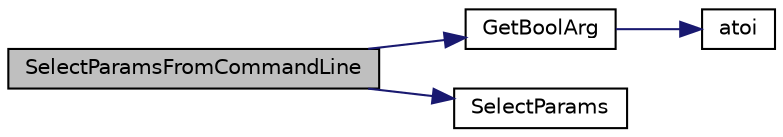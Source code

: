digraph "SelectParamsFromCommandLine"
{
  edge [fontname="Helvetica",fontsize="10",labelfontname="Helvetica",labelfontsize="10"];
  node [fontname="Helvetica",fontsize="10",shape=record];
  rankdir="LR";
  Node187 [label="SelectParamsFromCommandLine",height=0.2,width=0.4,color="black", fillcolor="grey75", style="filled", fontcolor="black"];
  Node187 -> Node188 [color="midnightblue",fontsize="10",style="solid",fontname="Helvetica"];
  Node188 [label="GetBoolArg",height=0.2,width=0.4,color="black", fillcolor="white", style="filled",URL="$df/d2d/util_8cpp.html#a64d956f1dda7f9a80ab5d594532b906d",tooltip="Return boolean argument or default value. "];
  Node188 -> Node189 [color="midnightblue",fontsize="10",style="solid",fontname="Helvetica"];
  Node189 [label="atoi",height=0.2,width=0.4,color="black", fillcolor="white", style="filled",URL="$d8/d3c/util_8h.html#aa5ce96ec36f4413f820cec9c1831c070"];
  Node187 -> Node190 [color="midnightblue",fontsize="10",style="solid",fontname="Helvetica"];
  Node190 [label="SelectParams",height=0.2,width=0.4,color="black", fillcolor="white", style="filled",URL="$df/dbf/chainparams_8cpp.html#ad1af61cf4a31ae487837d1b09b0e125c",tooltip="Sets the params returned by Params() to those for the given network. "];
}
